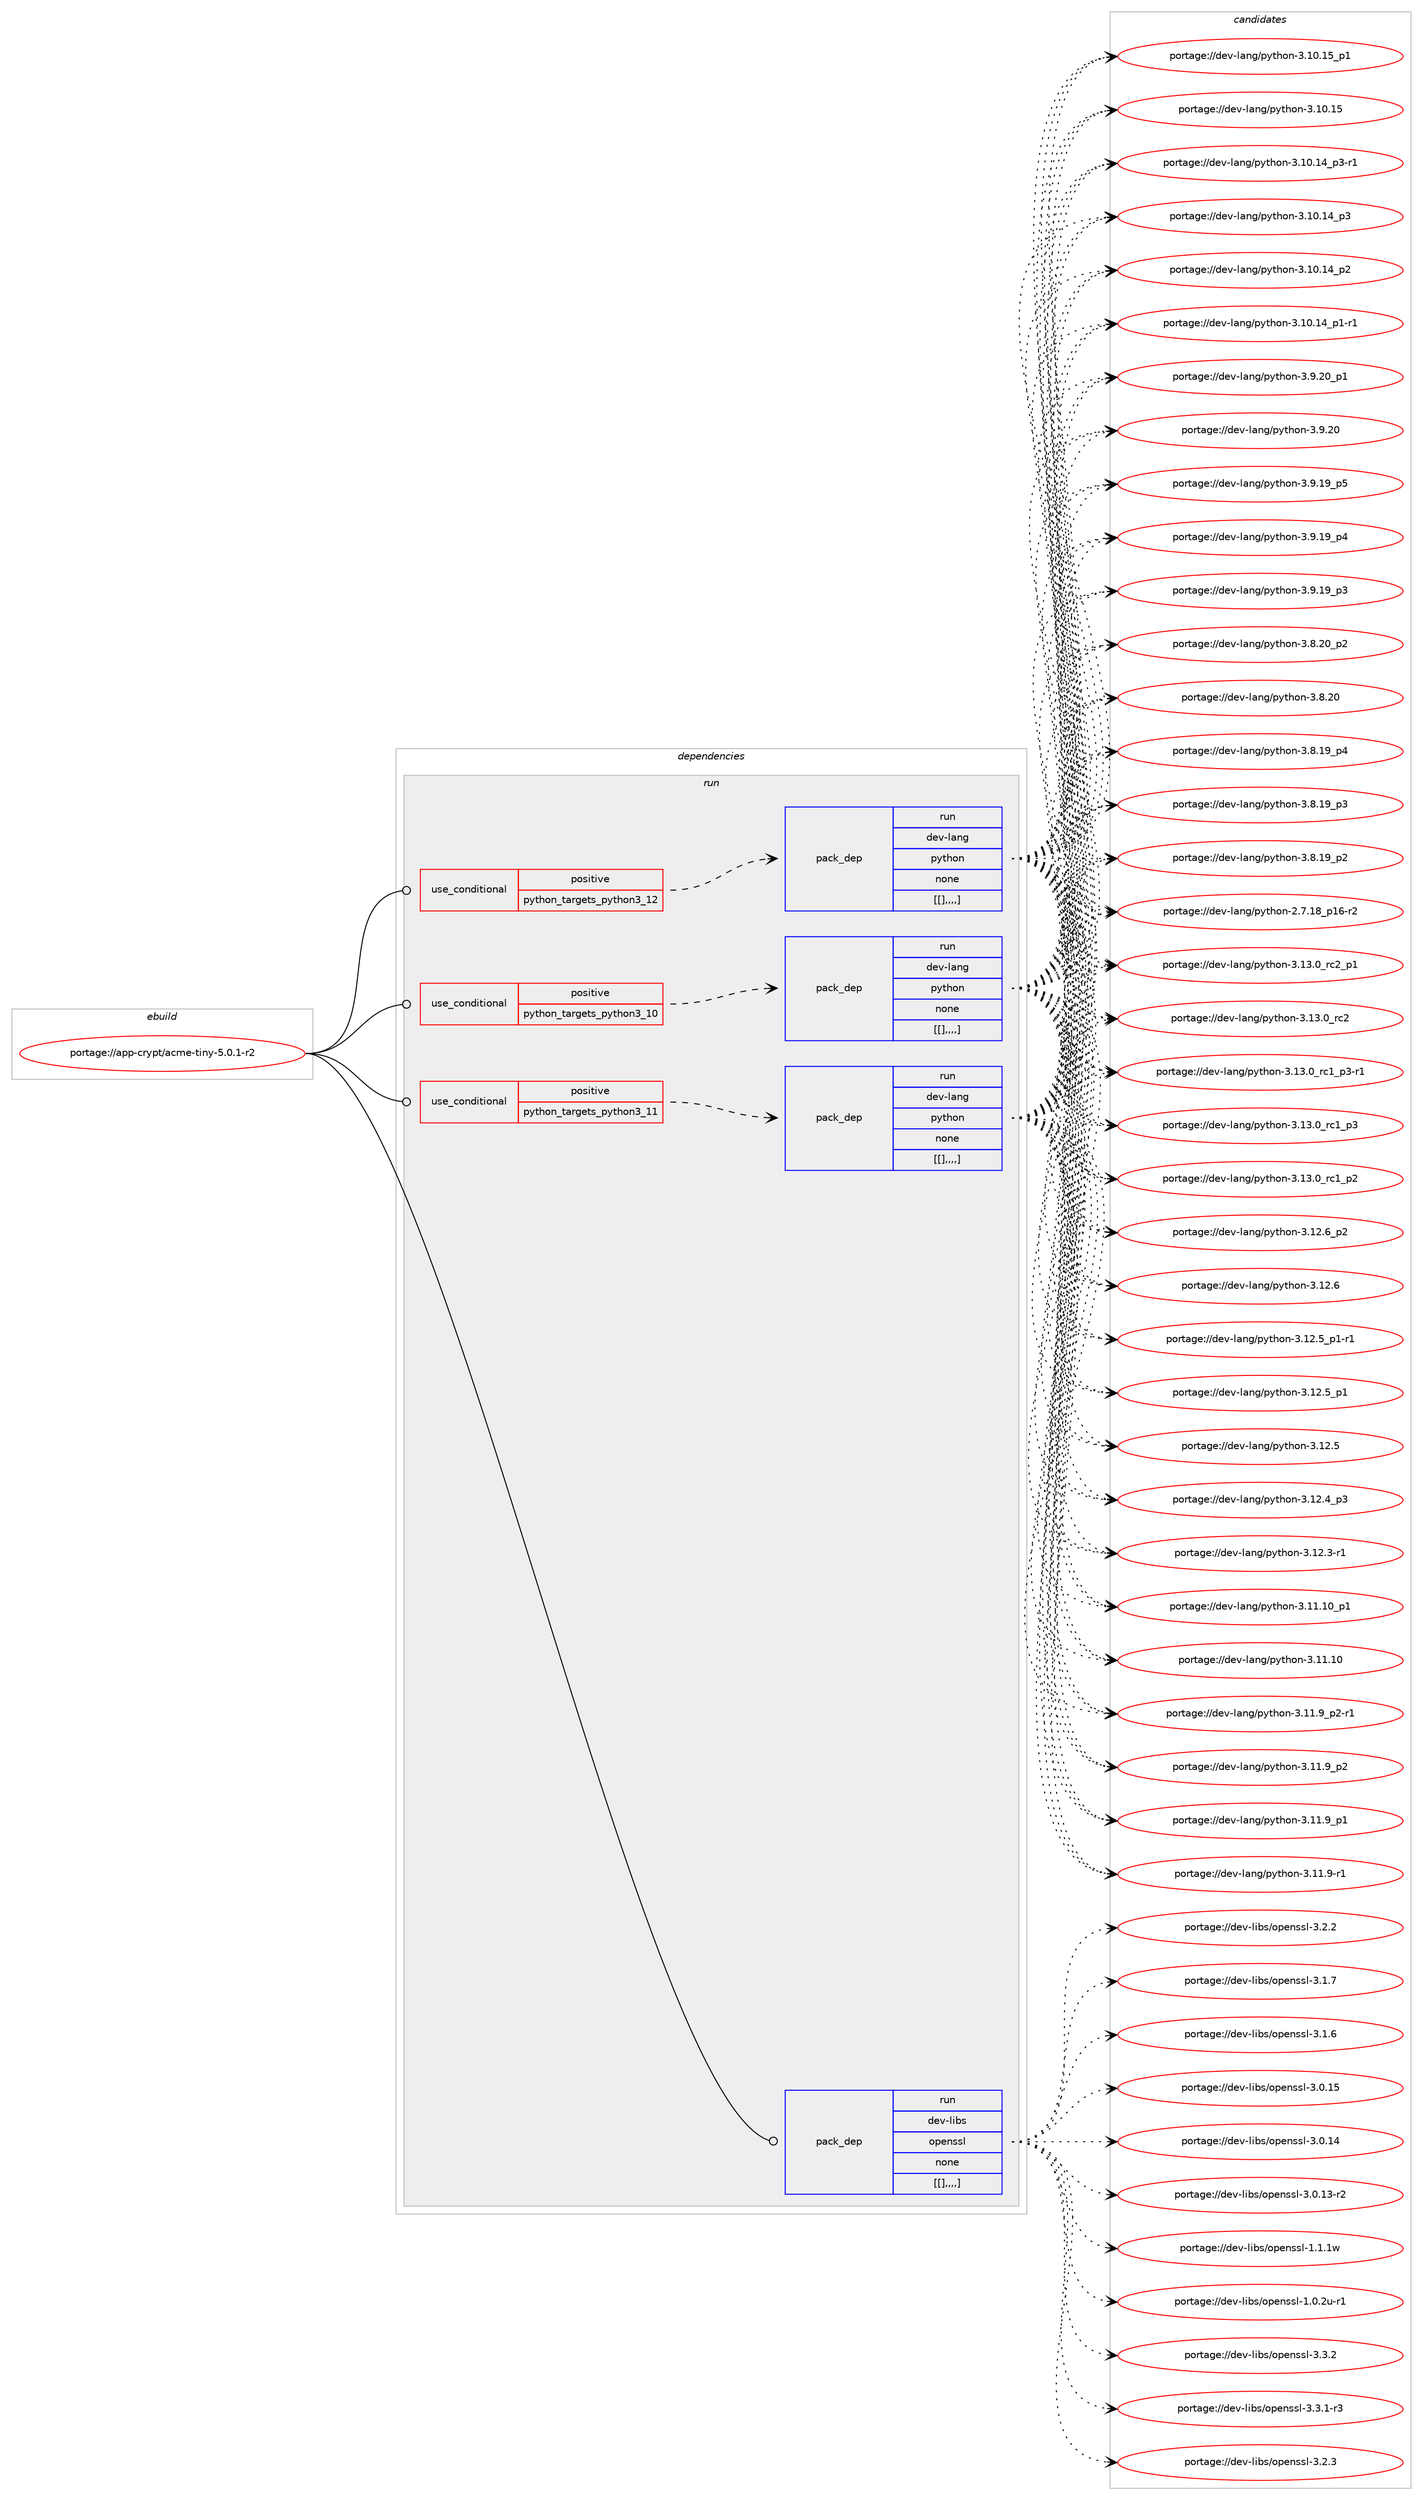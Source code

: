 digraph prolog {

# *************
# Graph options
# *************

newrank=true;
concentrate=true;
compound=true;
graph [rankdir=LR,fontname=Helvetica,fontsize=10,ranksep=1.5];#, ranksep=2.5, nodesep=0.2];
edge  [arrowhead=vee];
node  [fontname=Helvetica,fontsize=10];

# **********
# The ebuild
# **********

subgraph cluster_leftcol {
color=gray;
label=<<i>ebuild</i>>;
id [label="portage://app-crypt/acme-tiny-5.0.1-r2", color=red, width=4, href="../app-crypt/acme-tiny-5.0.1-r2.svg"];
}

# ****************
# The dependencies
# ****************

subgraph cluster_midcol {
color=gray;
label=<<i>dependencies</i>>;
subgraph cluster_compile {
fillcolor="#eeeeee";
style=filled;
label=<<i>compile</i>>;
}
subgraph cluster_compileandrun {
fillcolor="#eeeeee";
style=filled;
label=<<i>compile and run</i>>;
}
subgraph cluster_run {
fillcolor="#eeeeee";
style=filled;
label=<<i>run</i>>;
subgraph cond3496 {
dependency12752 [label=<<TABLE BORDER="0" CELLBORDER="1" CELLSPACING="0" CELLPADDING="4"><TR><TD ROWSPAN="3" CELLPADDING="10">use_conditional</TD></TR><TR><TD>positive</TD></TR><TR><TD>python_targets_python3_10</TD></TR></TABLE>>, shape=none, color=red];
subgraph pack9188 {
dependency12753 [label=<<TABLE BORDER="0" CELLBORDER="1" CELLSPACING="0" CELLPADDING="4" WIDTH="220"><TR><TD ROWSPAN="6" CELLPADDING="30">pack_dep</TD></TR><TR><TD WIDTH="110">run</TD></TR><TR><TD>dev-lang</TD></TR><TR><TD>python</TD></TR><TR><TD>none</TD></TR><TR><TD>[[],,,,]</TD></TR></TABLE>>, shape=none, color=blue];
}
dependency12752:e -> dependency12753:w [weight=20,style="dashed",arrowhead="vee"];
}
id:e -> dependency12752:w [weight=20,style="solid",arrowhead="odot"];
subgraph cond3497 {
dependency12754 [label=<<TABLE BORDER="0" CELLBORDER="1" CELLSPACING="0" CELLPADDING="4"><TR><TD ROWSPAN="3" CELLPADDING="10">use_conditional</TD></TR><TR><TD>positive</TD></TR><TR><TD>python_targets_python3_11</TD></TR></TABLE>>, shape=none, color=red];
subgraph pack9189 {
dependency12755 [label=<<TABLE BORDER="0" CELLBORDER="1" CELLSPACING="0" CELLPADDING="4" WIDTH="220"><TR><TD ROWSPAN="6" CELLPADDING="30">pack_dep</TD></TR><TR><TD WIDTH="110">run</TD></TR><TR><TD>dev-lang</TD></TR><TR><TD>python</TD></TR><TR><TD>none</TD></TR><TR><TD>[[],,,,]</TD></TR></TABLE>>, shape=none, color=blue];
}
dependency12754:e -> dependency12755:w [weight=20,style="dashed",arrowhead="vee"];
}
id:e -> dependency12754:w [weight=20,style="solid",arrowhead="odot"];
subgraph cond3498 {
dependency12756 [label=<<TABLE BORDER="0" CELLBORDER="1" CELLSPACING="0" CELLPADDING="4"><TR><TD ROWSPAN="3" CELLPADDING="10">use_conditional</TD></TR><TR><TD>positive</TD></TR><TR><TD>python_targets_python3_12</TD></TR></TABLE>>, shape=none, color=red];
subgraph pack9190 {
dependency12757 [label=<<TABLE BORDER="0" CELLBORDER="1" CELLSPACING="0" CELLPADDING="4" WIDTH="220"><TR><TD ROWSPAN="6" CELLPADDING="30">pack_dep</TD></TR><TR><TD WIDTH="110">run</TD></TR><TR><TD>dev-lang</TD></TR><TR><TD>python</TD></TR><TR><TD>none</TD></TR><TR><TD>[[],,,,]</TD></TR></TABLE>>, shape=none, color=blue];
}
dependency12756:e -> dependency12757:w [weight=20,style="dashed",arrowhead="vee"];
}
id:e -> dependency12756:w [weight=20,style="solid",arrowhead="odot"];
subgraph pack9191 {
dependency12758 [label=<<TABLE BORDER="0" CELLBORDER="1" CELLSPACING="0" CELLPADDING="4" WIDTH="220"><TR><TD ROWSPAN="6" CELLPADDING="30">pack_dep</TD></TR><TR><TD WIDTH="110">run</TD></TR><TR><TD>dev-libs</TD></TR><TR><TD>openssl</TD></TR><TR><TD>none</TD></TR><TR><TD>[[],,,,]</TD></TR></TABLE>>, shape=none, color=blue];
}
id:e -> dependency12758:w [weight=20,style="solid",arrowhead="odot"];
}
}

# **************
# The candidates
# **************

subgraph cluster_choices {
rank=same;
color=gray;
label=<<i>candidates</i>>;

subgraph choice9188 {
color=black;
nodesep=1;
choice100101118451089711010347112121116104111110455146495146489511499509511249 [label="portage://dev-lang/python-3.13.0_rc2_p1", color=red, width=4,href="../dev-lang/python-3.13.0_rc2_p1.svg"];
choice10010111845108971101034711212111610411111045514649514648951149950 [label="portage://dev-lang/python-3.13.0_rc2", color=red, width=4,href="../dev-lang/python-3.13.0_rc2.svg"];
choice1001011184510897110103471121211161041111104551464951464895114994995112514511449 [label="portage://dev-lang/python-3.13.0_rc1_p3-r1", color=red, width=4,href="../dev-lang/python-3.13.0_rc1_p3-r1.svg"];
choice100101118451089711010347112121116104111110455146495146489511499499511251 [label="portage://dev-lang/python-3.13.0_rc1_p3", color=red, width=4,href="../dev-lang/python-3.13.0_rc1_p3.svg"];
choice100101118451089711010347112121116104111110455146495146489511499499511250 [label="portage://dev-lang/python-3.13.0_rc1_p2", color=red, width=4,href="../dev-lang/python-3.13.0_rc1_p2.svg"];
choice100101118451089711010347112121116104111110455146495046549511250 [label="portage://dev-lang/python-3.12.6_p2", color=red, width=4,href="../dev-lang/python-3.12.6_p2.svg"];
choice10010111845108971101034711212111610411111045514649504654 [label="portage://dev-lang/python-3.12.6", color=red, width=4,href="../dev-lang/python-3.12.6.svg"];
choice1001011184510897110103471121211161041111104551464950465395112494511449 [label="portage://dev-lang/python-3.12.5_p1-r1", color=red, width=4,href="../dev-lang/python-3.12.5_p1-r1.svg"];
choice100101118451089711010347112121116104111110455146495046539511249 [label="portage://dev-lang/python-3.12.5_p1", color=red, width=4,href="../dev-lang/python-3.12.5_p1.svg"];
choice10010111845108971101034711212111610411111045514649504653 [label="portage://dev-lang/python-3.12.5", color=red, width=4,href="../dev-lang/python-3.12.5.svg"];
choice100101118451089711010347112121116104111110455146495046529511251 [label="portage://dev-lang/python-3.12.4_p3", color=red, width=4,href="../dev-lang/python-3.12.4_p3.svg"];
choice100101118451089711010347112121116104111110455146495046514511449 [label="portage://dev-lang/python-3.12.3-r1", color=red, width=4,href="../dev-lang/python-3.12.3-r1.svg"];
choice10010111845108971101034711212111610411111045514649494649489511249 [label="portage://dev-lang/python-3.11.10_p1", color=red, width=4,href="../dev-lang/python-3.11.10_p1.svg"];
choice1001011184510897110103471121211161041111104551464949464948 [label="portage://dev-lang/python-3.11.10", color=red, width=4,href="../dev-lang/python-3.11.10.svg"];
choice1001011184510897110103471121211161041111104551464949465795112504511449 [label="portage://dev-lang/python-3.11.9_p2-r1", color=red, width=4,href="../dev-lang/python-3.11.9_p2-r1.svg"];
choice100101118451089711010347112121116104111110455146494946579511250 [label="portage://dev-lang/python-3.11.9_p2", color=red, width=4,href="../dev-lang/python-3.11.9_p2.svg"];
choice100101118451089711010347112121116104111110455146494946579511249 [label="portage://dev-lang/python-3.11.9_p1", color=red, width=4,href="../dev-lang/python-3.11.9_p1.svg"];
choice100101118451089711010347112121116104111110455146494946574511449 [label="portage://dev-lang/python-3.11.9-r1", color=red, width=4,href="../dev-lang/python-3.11.9-r1.svg"];
choice10010111845108971101034711212111610411111045514649484649539511249 [label="portage://dev-lang/python-3.10.15_p1", color=red, width=4,href="../dev-lang/python-3.10.15_p1.svg"];
choice1001011184510897110103471121211161041111104551464948464953 [label="portage://dev-lang/python-3.10.15", color=red, width=4,href="../dev-lang/python-3.10.15.svg"];
choice100101118451089711010347112121116104111110455146494846495295112514511449 [label="portage://dev-lang/python-3.10.14_p3-r1", color=red, width=4,href="../dev-lang/python-3.10.14_p3-r1.svg"];
choice10010111845108971101034711212111610411111045514649484649529511251 [label="portage://dev-lang/python-3.10.14_p3", color=red, width=4,href="../dev-lang/python-3.10.14_p3.svg"];
choice10010111845108971101034711212111610411111045514649484649529511250 [label="portage://dev-lang/python-3.10.14_p2", color=red, width=4,href="../dev-lang/python-3.10.14_p2.svg"];
choice100101118451089711010347112121116104111110455146494846495295112494511449 [label="portage://dev-lang/python-3.10.14_p1-r1", color=red, width=4,href="../dev-lang/python-3.10.14_p1-r1.svg"];
choice100101118451089711010347112121116104111110455146574650489511249 [label="portage://dev-lang/python-3.9.20_p1", color=red, width=4,href="../dev-lang/python-3.9.20_p1.svg"];
choice10010111845108971101034711212111610411111045514657465048 [label="portage://dev-lang/python-3.9.20", color=red, width=4,href="../dev-lang/python-3.9.20.svg"];
choice100101118451089711010347112121116104111110455146574649579511253 [label="portage://dev-lang/python-3.9.19_p5", color=red, width=4,href="../dev-lang/python-3.9.19_p5.svg"];
choice100101118451089711010347112121116104111110455146574649579511252 [label="portage://dev-lang/python-3.9.19_p4", color=red, width=4,href="../dev-lang/python-3.9.19_p4.svg"];
choice100101118451089711010347112121116104111110455146574649579511251 [label="portage://dev-lang/python-3.9.19_p3", color=red, width=4,href="../dev-lang/python-3.9.19_p3.svg"];
choice100101118451089711010347112121116104111110455146564650489511250 [label="portage://dev-lang/python-3.8.20_p2", color=red, width=4,href="../dev-lang/python-3.8.20_p2.svg"];
choice10010111845108971101034711212111610411111045514656465048 [label="portage://dev-lang/python-3.8.20", color=red, width=4,href="../dev-lang/python-3.8.20.svg"];
choice100101118451089711010347112121116104111110455146564649579511252 [label="portage://dev-lang/python-3.8.19_p4", color=red, width=4,href="../dev-lang/python-3.8.19_p4.svg"];
choice100101118451089711010347112121116104111110455146564649579511251 [label="portage://dev-lang/python-3.8.19_p3", color=red, width=4,href="../dev-lang/python-3.8.19_p3.svg"];
choice100101118451089711010347112121116104111110455146564649579511250 [label="portage://dev-lang/python-3.8.19_p2", color=red, width=4,href="../dev-lang/python-3.8.19_p2.svg"];
choice100101118451089711010347112121116104111110455046554649569511249544511450 [label="portage://dev-lang/python-2.7.18_p16-r2", color=red, width=4,href="../dev-lang/python-2.7.18_p16-r2.svg"];
dependency12753:e -> choice100101118451089711010347112121116104111110455146495146489511499509511249:w [style=dotted,weight="100"];
dependency12753:e -> choice10010111845108971101034711212111610411111045514649514648951149950:w [style=dotted,weight="100"];
dependency12753:e -> choice1001011184510897110103471121211161041111104551464951464895114994995112514511449:w [style=dotted,weight="100"];
dependency12753:e -> choice100101118451089711010347112121116104111110455146495146489511499499511251:w [style=dotted,weight="100"];
dependency12753:e -> choice100101118451089711010347112121116104111110455146495146489511499499511250:w [style=dotted,weight="100"];
dependency12753:e -> choice100101118451089711010347112121116104111110455146495046549511250:w [style=dotted,weight="100"];
dependency12753:e -> choice10010111845108971101034711212111610411111045514649504654:w [style=dotted,weight="100"];
dependency12753:e -> choice1001011184510897110103471121211161041111104551464950465395112494511449:w [style=dotted,weight="100"];
dependency12753:e -> choice100101118451089711010347112121116104111110455146495046539511249:w [style=dotted,weight="100"];
dependency12753:e -> choice10010111845108971101034711212111610411111045514649504653:w [style=dotted,weight="100"];
dependency12753:e -> choice100101118451089711010347112121116104111110455146495046529511251:w [style=dotted,weight="100"];
dependency12753:e -> choice100101118451089711010347112121116104111110455146495046514511449:w [style=dotted,weight="100"];
dependency12753:e -> choice10010111845108971101034711212111610411111045514649494649489511249:w [style=dotted,weight="100"];
dependency12753:e -> choice1001011184510897110103471121211161041111104551464949464948:w [style=dotted,weight="100"];
dependency12753:e -> choice1001011184510897110103471121211161041111104551464949465795112504511449:w [style=dotted,weight="100"];
dependency12753:e -> choice100101118451089711010347112121116104111110455146494946579511250:w [style=dotted,weight="100"];
dependency12753:e -> choice100101118451089711010347112121116104111110455146494946579511249:w [style=dotted,weight="100"];
dependency12753:e -> choice100101118451089711010347112121116104111110455146494946574511449:w [style=dotted,weight="100"];
dependency12753:e -> choice10010111845108971101034711212111610411111045514649484649539511249:w [style=dotted,weight="100"];
dependency12753:e -> choice1001011184510897110103471121211161041111104551464948464953:w [style=dotted,weight="100"];
dependency12753:e -> choice100101118451089711010347112121116104111110455146494846495295112514511449:w [style=dotted,weight="100"];
dependency12753:e -> choice10010111845108971101034711212111610411111045514649484649529511251:w [style=dotted,weight="100"];
dependency12753:e -> choice10010111845108971101034711212111610411111045514649484649529511250:w [style=dotted,weight="100"];
dependency12753:e -> choice100101118451089711010347112121116104111110455146494846495295112494511449:w [style=dotted,weight="100"];
dependency12753:e -> choice100101118451089711010347112121116104111110455146574650489511249:w [style=dotted,weight="100"];
dependency12753:e -> choice10010111845108971101034711212111610411111045514657465048:w [style=dotted,weight="100"];
dependency12753:e -> choice100101118451089711010347112121116104111110455146574649579511253:w [style=dotted,weight="100"];
dependency12753:e -> choice100101118451089711010347112121116104111110455146574649579511252:w [style=dotted,weight="100"];
dependency12753:e -> choice100101118451089711010347112121116104111110455146574649579511251:w [style=dotted,weight="100"];
dependency12753:e -> choice100101118451089711010347112121116104111110455146564650489511250:w [style=dotted,weight="100"];
dependency12753:e -> choice10010111845108971101034711212111610411111045514656465048:w [style=dotted,weight="100"];
dependency12753:e -> choice100101118451089711010347112121116104111110455146564649579511252:w [style=dotted,weight="100"];
dependency12753:e -> choice100101118451089711010347112121116104111110455146564649579511251:w [style=dotted,weight="100"];
dependency12753:e -> choice100101118451089711010347112121116104111110455146564649579511250:w [style=dotted,weight="100"];
dependency12753:e -> choice100101118451089711010347112121116104111110455046554649569511249544511450:w [style=dotted,weight="100"];
}
subgraph choice9189 {
color=black;
nodesep=1;
choice100101118451089711010347112121116104111110455146495146489511499509511249 [label="portage://dev-lang/python-3.13.0_rc2_p1", color=red, width=4,href="../dev-lang/python-3.13.0_rc2_p1.svg"];
choice10010111845108971101034711212111610411111045514649514648951149950 [label="portage://dev-lang/python-3.13.0_rc2", color=red, width=4,href="../dev-lang/python-3.13.0_rc2.svg"];
choice1001011184510897110103471121211161041111104551464951464895114994995112514511449 [label="portage://dev-lang/python-3.13.0_rc1_p3-r1", color=red, width=4,href="../dev-lang/python-3.13.0_rc1_p3-r1.svg"];
choice100101118451089711010347112121116104111110455146495146489511499499511251 [label="portage://dev-lang/python-3.13.0_rc1_p3", color=red, width=4,href="../dev-lang/python-3.13.0_rc1_p3.svg"];
choice100101118451089711010347112121116104111110455146495146489511499499511250 [label="portage://dev-lang/python-3.13.0_rc1_p2", color=red, width=4,href="../dev-lang/python-3.13.0_rc1_p2.svg"];
choice100101118451089711010347112121116104111110455146495046549511250 [label="portage://dev-lang/python-3.12.6_p2", color=red, width=4,href="../dev-lang/python-3.12.6_p2.svg"];
choice10010111845108971101034711212111610411111045514649504654 [label="portage://dev-lang/python-3.12.6", color=red, width=4,href="../dev-lang/python-3.12.6.svg"];
choice1001011184510897110103471121211161041111104551464950465395112494511449 [label="portage://dev-lang/python-3.12.5_p1-r1", color=red, width=4,href="../dev-lang/python-3.12.5_p1-r1.svg"];
choice100101118451089711010347112121116104111110455146495046539511249 [label="portage://dev-lang/python-3.12.5_p1", color=red, width=4,href="../dev-lang/python-3.12.5_p1.svg"];
choice10010111845108971101034711212111610411111045514649504653 [label="portage://dev-lang/python-3.12.5", color=red, width=4,href="../dev-lang/python-3.12.5.svg"];
choice100101118451089711010347112121116104111110455146495046529511251 [label="portage://dev-lang/python-3.12.4_p3", color=red, width=4,href="../dev-lang/python-3.12.4_p3.svg"];
choice100101118451089711010347112121116104111110455146495046514511449 [label="portage://dev-lang/python-3.12.3-r1", color=red, width=4,href="../dev-lang/python-3.12.3-r1.svg"];
choice10010111845108971101034711212111610411111045514649494649489511249 [label="portage://dev-lang/python-3.11.10_p1", color=red, width=4,href="../dev-lang/python-3.11.10_p1.svg"];
choice1001011184510897110103471121211161041111104551464949464948 [label="portage://dev-lang/python-3.11.10", color=red, width=4,href="../dev-lang/python-3.11.10.svg"];
choice1001011184510897110103471121211161041111104551464949465795112504511449 [label="portage://dev-lang/python-3.11.9_p2-r1", color=red, width=4,href="../dev-lang/python-3.11.9_p2-r1.svg"];
choice100101118451089711010347112121116104111110455146494946579511250 [label="portage://dev-lang/python-3.11.9_p2", color=red, width=4,href="../dev-lang/python-3.11.9_p2.svg"];
choice100101118451089711010347112121116104111110455146494946579511249 [label="portage://dev-lang/python-3.11.9_p1", color=red, width=4,href="../dev-lang/python-3.11.9_p1.svg"];
choice100101118451089711010347112121116104111110455146494946574511449 [label="portage://dev-lang/python-3.11.9-r1", color=red, width=4,href="../dev-lang/python-3.11.9-r1.svg"];
choice10010111845108971101034711212111610411111045514649484649539511249 [label="portage://dev-lang/python-3.10.15_p1", color=red, width=4,href="../dev-lang/python-3.10.15_p1.svg"];
choice1001011184510897110103471121211161041111104551464948464953 [label="portage://dev-lang/python-3.10.15", color=red, width=4,href="../dev-lang/python-3.10.15.svg"];
choice100101118451089711010347112121116104111110455146494846495295112514511449 [label="portage://dev-lang/python-3.10.14_p3-r1", color=red, width=4,href="../dev-lang/python-3.10.14_p3-r1.svg"];
choice10010111845108971101034711212111610411111045514649484649529511251 [label="portage://dev-lang/python-3.10.14_p3", color=red, width=4,href="../dev-lang/python-3.10.14_p3.svg"];
choice10010111845108971101034711212111610411111045514649484649529511250 [label="portage://dev-lang/python-3.10.14_p2", color=red, width=4,href="../dev-lang/python-3.10.14_p2.svg"];
choice100101118451089711010347112121116104111110455146494846495295112494511449 [label="portage://dev-lang/python-3.10.14_p1-r1", color=red, width=4,href="../dev-lang/python-3.10.14_p1-r1.svg"];
choice100101118451089711010347112121116104111110455146574650489511249 [label="portage://dev-lang/python-3.9.20_p1", color=red, width=4,href="../dev-lang/python-3.9.20_p1.svg"];
choice10010111845108971101034711212111610411111045514657465048 [label="portage://dev-lang/python-3.9.20", color=red, width=4,href="../dev-lang/python-3.9.20.svg"];
choice100101118451089711010347112121116104111110455146574649579511253 [label="portage://dev-lang/python-3.9.19_p5", color=red, width=4,href="../dev-lang/python-3.9.19_p5.svg"];
choice100101118451089711010347112121116104111110455146574649579511252 [label="portage://dev-lang/python-3.9.19_p4", color=red, width=4,href="../dev-lang/python-3.9.19_p4.svg"];
choice100101118451089711010347112121116104111110455146574649579511251 [label="portage://dev-lang/python-3.9.19_p3", color=red, width=4,href="../dev-lang/python-3.9.19_p3.svg"];
choice100101118451089711010347112121116104111110455146564650489511250 [label="portage://dev-lang/python-3.8.20_p2", color=red, width=4,href="../dev-lang/python-3.8.20_p2.svg"];
choice10010111845108971101034711212111610411111045514656465048 [label="portage://dev-lang/python-3.8.20", color=red, width=4,href="../dev-lang/python-3.8.20.svg"];
choice100101118451089711010347112121116104111110455146564649579511252 [label="portage://dev-lang/python-3.8.19_p4", color=red, width=4,href="../dev-lang/python-3.8.19_p4.svg"];
choice100101118451089711010347112121116104111110455146564649579511251 [label="portage://dev-lang/python-3.8.19_p3", color=red, width=4,href="../dev-lang/python-3.8.19_p3.svg"];
choice100101118451089711010347112121116104111110455146564649579511250 [label="portage://dev-lang/python-3.8.19_p2", color=red, width=4,href="../dev-lang/python-3.8.19_p2.svg"];
choice100101118451089711010347112121116104111110455046554649569511249544511450 [label="portage://dev-lang/python-2.7.18_p16-r2", color=red, width=4,href="../dev-lang/python-2.7.18_p16-r2.svg"];
dependency12755:e -> choice100101118451089711010347112121116104111110455146495146489511499509511249:w [style=dotted,weight="100"];
dependency12755:e -> choice10010111845108971101034711212111610411111045514649514648951149950:w [style=dotted,weight="100"];
dependency12755:e -> choice1001011184510897110103471121211161041111104551464951464895114994995112514511449:w [style=dotted,weight="100"];
dependency12755:e -> choice100101118451089711010347112121116104111110455146495146489511499499511251:w [style=dotted,weight="100"];
dependency12755:e -> choice100101118451089711010347112121116104111110455146495146489511499499511250:w [style=dotted,weight="100"];
dependency12755:e -> choice100101118451089711010347112121116104111110455146495046549511250:w [style=dotted,weight="100"];
dependency12755:e -> choice10010111845108971101034711212111610411111045514649504654:w [style=dotted,weight="100"];
dependency12755:e -> choice1001011184510897110103471121211161041111104551464950465395112494511449:w [style=dotted,weight="100"];
dependency12755:e -> choice100101118451089711010347112121116104111110455146495046539511249:w [style=dotted,weight="100"];
dependency12755:e -> choice10010111845108971101034711212111610411111045514649504653:w [style=dotted,weight="100"];
dependency12755:e -> choice100101118451089711010347112121116104111110455146495046529511251:w [style=dotted,weight="100"];
dependency12755:e -> choice100101118451089711010347112121116104111110455146495046514511449:w [style=dotted,weight="100"];
dependency12755:e -> choice10010111845108971101034711212111610411111045514649494649489511249:w [style=dotted,weight="100"];
dependency12755:e -> choice1001011184510897110103471121211161041111104551464949464948:w [style=dotted,weight="100"];
dependency12755:e -> choice1001011184510897110103471121211161041111104551464949465795112504511449:w [style=dotted,weight="100"];
dependency12755:e -> choice100101118451089711010347112121116104111110455146494946579511250:w [style=dotted,weight="100"];
dependency12755:e -> choice100101118451089711010347112121116104111110455146494946579511249:w [style=dotted,weight="100"];
dependency12755:e -> choice100101118451089711010347112121116104111110455146494946574511449:w [style=dotted,weight="100"];
dependency12755:e -> choice10010111845108971101034711212111610411111045514649484649539511249:w [style=dotted,weight="100"];
dependency12755:e -> choice1001011184510897110103471121211161041111104551464948464953:w [style=dotted,weight="100"];
dependency12755:e -> choice100101118451089711010347112121116104111110455146494846495295112514511449:w [style=dotted,weight="100"];
dependency12755:e -> choice10010111845108971101034711212111610411111045514649484649529511251:w [style=dotted,weight="100"];
dependency12755:e -> choice10010111845108971101034711212111610411111045514649484649529511250:w [style=dotted,weight="100"];
dependency12755:e -> choice100101118451089711010347112121116104111110455146494846495295112494511449:w [style=dotted,weight="100"];
dependency12755:e -> choice100101118451089711010347112121116104111110455146574650489511249:w [style=dotted,weight="100"];
dependency12755:e -> choice10010111845108971101034711212111610411111045514657465048:w [style=dotted,weight="100"];
dependency12755:e -> choice100101118451089711010347112121116104111110455146574649579511253:w [style=dotted,weight="100"];
dependency12755:e -> choice100101118451089711010347112121116104111110455146574649579511252:w [style=dotted,weight="100"];
dependency12755:e -> choice100101118451089711010347112121116104111110455146574649579511251:w [style=dotted,weight="100"];
dependency12755:e -> choice100101118451089711010347112121116104111110455146564650489511250:w [style=dotted,weight="100"];
dependency12755:e -> choice10010111845108971101034711212111610411111045514656465048:w [style=dotted,weight="100"];
dependency12755:e -> choice100101118451089711010347112121116104111110455146564649579511252:w [style=dotted,weight="100"];
dependency12755:e -> choice100101118451089711010347112121116104111110455146564649579511251:w [style=dotted,weight="100"];
dependency12755:e -> choice100101118451089711010347112121116104111110455146564649579511250:w [style=dotted,weight="100"];
dependency12755:e -> choice100101118451089711010347112121116104111110455046554649569511249544511450:w [style=dotted,weight="100"];
}
subgraph choice9190 {
color=black;
nodesep=1;
choice100101118451089711010347112121116104111110455146495146489511499509511249 [label="portage://dev-lang/python-3.13.0_rc2_p1", color=red, width=4,href="../dev-lang/python-3.13.0_rc2_p1.svg"];
choice10010111845108971101034711212111610411111045514649514648951149950 [label="portage://dev-lang/python-3.13.0_rc2", color=red, width=4,href="../dev-lang/python-3.13.0_rc2.svg"];
choice1001011184510897110103471121211161041111104551464951464895114994995112514511449 [label="portage://dev-lang/python-3.13.0_rc1_p3-r1", color=red, width=4,href="../dev-lang/python-3.13.0_rc1_p3-r1.svg"];
choice100101118451089711010347112121116104111110455146495146489511499499511251 [label="portage://dev-lang/python-3.13.0_rc1_p3", color=red, width=4,href="../dev-lang/python-3.13.0_rc1_p3.svg"];
choice100101118451089711010347112121116104111110455146495146489511499499511250 [label="portage://dev-lang/python-3.13.0_rc1_p2", color=red, width=4,href="../dev-lang/python-3.13.0_rc1_p2.svg"];
choice100101118451089711010347112121116104111110455146495046549511250 [label="portage://dev-lang/python-3.12.6_p2", color=red, width=4,href="../dev-lang/python-3.12.6_p2.svg"];
choice10010111845108971101034711212111610411111045514649504654 [label="portage://dev-lang/python-3.12.6", color=red, width=4,href="../dev-lang/python-3.12.6.svg"];
choice1001011184510897110103471121211161041111104551464950465395112494511449 [label="portage://dev-lang/python-3.12.5_p1-r1", color=red, width=4,href="../dev-lang/python-3.12.5_p1-r1.svg"];
choice100101118451089711010347112121116104111110455146495046539511249 [label="portage://dev-lang/python-3.12.5_p1", color=red, width=4,href="../dev-lang/python-3.12.5_p1.svg"];
choice10010111845108971101034711212111610411111045514649504653 [label="portage://dev-lang/python-3.12.5", color=red, width=4,href="../dev-lang/python-3.12.5.svg"];
choice100101118451089711010347112121116104111110455146495046529511251 [label="portage://dev-lang/python-3.12.4_p3", color=red, width=4,href="../dev-lang/python-3.12.4_p3.svg"];
choice100101118451089711010347112121116104111110455146495046514511449 [label="portage://dev-lang/python-3.12.3-r1", color=red, width=4,href="../dev-lang/python-3.12.3-r1.svg"];
choice10010111845108971101034711212111610411111045514649494649489511249 [label="portage://dev-lang/python-3.11.10_p1", color=red, width=4,href="../dev-lang/python-3.11.10_p1.svg"];
choice1001011184510897110103471121211161041111104551464949464948 [label="portage://dev-lang/python-3.11.10", color=red, width=4,href="../dev-lang/python-3.11.10.svg"];
choice1001011184510897110103471121211161041111104551464949465795112504511449 [label="portage://dev-lang/python-3.11.9_p2-r1", color=red, width=4,href="../dev-lang/python-3.11.9_p2-r1.svg"];
choice100101118451089711010347112121116104111110455146494946579511250 [label="portage://dev-lang/python-3.11.9_p2", color=red, width=4,href="../dev-lang/python-3.11.9_p2.svg"];
choice100101118451089711010347112121116104111110455146494946579511249 [label="portage://dev-lang/python-3.11.9_p1", color=red, width=4,href="../dev-lang/python-3.11.9_p1.svg"];
choice100101118451089711010347112121116104111110455146494946574511449 [label="portage://dev-lang/python-3.11.9-r1", color=red, width=4,href="../dev-lang/python-3.11.9-r1.svg"];
choice10010111845108971101034711212111610411111045514649484649539511249 [label="portage://dev-lang/python-3.10.15_p1", color=red, width=4,href="../dev-lang/python-3.10.15_p1.svg"];
choice1001011184510897110103471121211161041111104551464948464953 [label="portage://dev-lang/python-3.10.15", color=red, width=4,href="../dev-lang/python-3.10.15.svg"];
choice100101118451089711010347112121116104111110455146494846495295112514511449 [label="portage://dev-lang/python-3.10.14_p3-r1", color=red, width=4,href="../dev-lang/python-3.10.14_p3-r1.svg"];
choice10010111845108971101034711212111610411111045514649484649529511251 [label="portage://dev-lang/python-3.10.14_p3", color=red, width=4,href="../dev-lang/python-3.10.14_p3.svg"];
choice10010111845108971101034711212111610411111045514649484649529511250 [label="portage://dev-lang/python-3.10.14_p2", color=red, width=4,href="../dev-lang/python-3.10.14_p2.svg"];
choice100101118451089711010347112121116104111110455146494846495295112494511449 [label="portage://dev-lang/python-3.10.14_p1-r1", color=red, width=4,href="../dev-lang/python-3.10.14_p1-r1.svg"];
choice100101118451089711010347112121116104111110455146574650489511249 [label="portage://dev-lang/python-3.9.20_p1", color=red, width=4,href="../dev-lang/python-3.9.20_p1.svg"];
choice10010111845108971101034711212111610411111045514657465048 [label="portage://dev-lang/python-3.9.20", color=red, width=4,href="../dev-lang/python-3.9.20.svg"];
choice100101118451089711010347112121116104111110455146574649579511253 [label="portage://dev-lang/python-3.9.19_p5", color=red, width=4,href="../dev-lang/python-3.9.19_p5.svg"];
choice100101118451089711010347112121116104111110455146574649579511252 [label="portage://dev-lang/python-3.9.19_p4", color=red, width=4,href="../dev-lang/python-3.9.19_p4.svg"];
choice100101118451089711010347112121116104111110455146574649579511251 [label="portage://dev-lang/python-3.9.19_p3", color=red, width=4,href="../dev-lang/python-3.9.19_p3.svg"];
choice100101118451089711010347112121116104111110455146564650489511250 [label="portage://dev-lang/python-3.8.20_p2", color=red, width=4,href="../dev-lang/python-3.8.20_p2.svg"];
choice10010111845108971101034711212111610411111045514656465048 [label="portage://dev-lang/python-3.8.20", color=red, width=4,href="../dev-lang/python-3.8.20.svg"];
choice100101118451089711010347112121116104111110455146564649579511252 [label="portage://dev-lang/python-3.8.19_p4", color=red, width=4,href="../dev-lang/python-3.8.19_p4.svg"];
choice100101118451089711010347112121116104111110455146564649579511251 [label="portage://dev-lang/python-3.8.19_p3", color=red, width=4,href="../dev-lang/python-3.8.19_p3.svg"];
choice100101118451089711010347112121116104111110455146564649579511250 [label="portage://dev-lang/python-3.8.19_p2", color=red, width=4,href="../dev-lang/python-3.8.19_p2.svg"];
choice100101118451089711010347112121116104111110455046554649569511249544511450 [label="portage://dev-lang/python-2.7.18_p16-r2", color=red, width=4,href="../dev-lang/python-2.7.18_p16-r2.svg"];
dependency12757:e -> choice100101118451089711010347112121116104111110455146495146489511499509511249:w [style=dotted,weight="100"];
dependency12757:e -> choice10010111845108971101034711212111610411111045514649514648951149950:w [style=dotted,weight="100"];
dependency12757:e -> choice1001011184510897110103471121211161041111104551464951464895114994995112514511449:w [style=dotted,weight="100"];
dependency12757:e -> choice100101118451089711010347112121116104111110455146495146489511499499511251:w [style=dotted,weight="100"];
dependency12757:e -> choice100101118451089711010347112121116104111110455146495146489511499499511250:w [style=dotted,weight="100"];
dependency12757:e -> choice100101118451089711010347112121116104111110455146495046549511250:w [style=dotted,weight="100"];
dependency12757:e -> choice10010111845108971101034711212111610411111045514649504654:w [style=dotted,weight="100"];
dependency12757:e -> choice1001011184510897110103471121211161041111104551464950465395112494511449:w [style=dotted,weight="100"];
dependency12757:e -> choice100101118451089711010347112121116104111110455146495046539511249:w [style=dotted,weight="100"];
dependency12757:e -> choice10010111845108971101034711212111610411111045514649504653:w [style=dotted,weight="100"];
dependency12757:e -> choice100101118451089711010347112121116104111110455146495046529511251:w [style=dotted,weight="100"];
dependency12757:e -> choice100101118451089711010347112121116104111110455146495046514511449:w [style=dotted,weight="100"];
dependency12757:e -> choice10010111845108971101034711212111610411111045514649494649489511249:w [style=dotted,weight="100"];
dependency12757:e -> choice1001011184510897110103471121211161041111104551464949464948:w [style=dotted,weight="100"];
dependency12757:e -> choice1001011184510897110103471121211161041111104551464949465795112504511449:w [style=dotted,weight="100"];
dependency12757:e -> choice100101118451089711010347112121116104111110455146494946579511250:w [style=dotted,weight="100"];
dependency12757:e -> choice100101118451089711010347112121116104111110455146494946579511249:w [style=dotted,weight="100"];
dependency12757:e -> choice100101118451089711010347112121116104111110455146494946574511449:w [style=dotted,weight="100"];
dependency12757:e -> choice10010111845108971101034711212111610411111045514649484649539511249:w [style=dotted,weight="100"];
dependency12757:e -> choice1001011184510897110103471121211161041111104551464948464953:w [style=dotted,weight="100"];
dependency12757:e -> choice100101118451089711010347112121116104111110455146494846495295112514511449:w [style=dotted,weight="100"];
dependency12757:e -> choice10010111845108971101034711212111610411111045514649484649529511251:w [style=dotted,weight="100"];
dependency12757:e -> choice10010111845108971101034711212111610411111045514649484649529511250:w [style=dotted,weight="100"];
dependency12757:e -> choice100101118451089711010347112121116104111110455146494846495295112494511449:w [style=dotted,weight="100"];
dependency12757:e -> choice100101118451089711010347112121116104111110455146574650489511249:w [style=dotted,weight="100"];
dependency12757:e -> choice10010111845108971101034711212111610411111045514657465048:w [style=dotted,weight="100"];
dependency12757:e -> choice100101118451089711010347112121116104111110455146574649579511253:w [style=dotted,weight="100"];
dependency12757:e -> choice100101118451089711010347112121116104111110455146574649579511252:w [style=dotted,weight="100"];
dependency12757:e -> choice100101118451089711010347112121116104111110455146574649579511251:w [style=dotted,weight="100"];
dependency12757:e -> choice100101118451089711010347112121116104111110455146564650489511250:w [style=dotted,weight="100"];
dependency12757:e -> choice10010111845108971101034711212111610411111045514656465048:w [style=dotted,weight="100"];
dependency12757:e -> choice100101118451089711010347112121116104111110455146564649579511252:w [style=dotted,weight="100"];
dependency12757:e -> choice100101118451089711010347112121116104111110455146564649579511251:w [style=dotted,weight="100"];
dependency12757:e -> choice100101118451089711010347112121116104111110455146564649579511250:w [style=dotted,weight="100"];
dependency12757:e -> choice100101118451089711010347112121116104111110455046554649569511249544511450:w [style=dotted,weight="100"];
}
subgraph choice9191 {
color=black;
nodesep=1;
choice100101118451081059811547111112101110115115108455146514650 [label="portage://dev-libs/openssl-3.3.2", color=red, width=4,href="../dev-libs/openssl-3.3.2.svg"];
choice1001011184510810598115471111121011101151151084551465146494511451 [label="portage://dev-libs/openssl-3.3.1-r3", color=red, width=4,href="../dev-libs/openssl-3.3.1-r3.svg"];
choice100101118451081059811547111112101110115115108455146504651 [label="portage://dev-libs/openssl-3.2.3", color=red, width=4,href="../dev-libs/openssl-3.2.3.svg"];
choice100101118451081059811547111112101110115115108455146504650 [label="portage://dev-libs/openssl-3.2.2", color=red, width=4,href="../dev-libs/openssl-3.2.2.svg"];
choice100101118451081059811547111112101110115115108455146494655 [label="portage://dev-libs/openssl-3.1.7", color=red, width=4,href="../dev-libs/openssl-3.1.7.svg"];
choice100101118451081059811547111112101110115115108455146494654 [label="portage://dev-libs/openssl-3.1.6", color=red, width=4,href="../dev-libs/openssl-3.1.6.svg"];
choice10010111845108105981154711111210111011511510845514648464953 [label="portage://dev-libs/openssl-3.0.15", color=red, width=4,href="../dev-libs/openssl-3.0.15.svg"];
choice10010111845108105981154711111210111011511510845514648464952 [label="portage://dev-libs/openssl-3.0.14", color=red, width=4,href="../dev-libs/openssl-3.0.14.svg"];
choice100101118451081059811547111112101110115115108455146484649514511450 [label="portage://dev-libs/openssl-3.0.13-r2", color=red, width=4,href="../dev-libs/openssl-3.0.13-r2.svg"];
choice100101118451081059811547111112101110115115108454946494649119 [label="portage://dev-libs/openssl-1.1.1w", color=red, width=4,href="../dev-libs/openssl-1.1.1w.svg"];
choice1001011184510810598115471111121011101151151084549464846501174511449 [label="portage://dev-libs/openssl-1.0.2u-r1", color=red, width=4,href="../dev-libs/openssl-1.0.2u-r1.svg"];
dependency12758:e -> choice100101118451081059811547111112101110115115108455146514650:w [style=dotted,weight="100"];
dependency12758:e -> choice1001011184510810598115471111121011101151151084551465146494511451:w [style=dotted,weight="100"];
dependency12758:e -> choice100101118451081059811547111112101110115115108455146504651:w [style=dotted,weight="100"];
dependency12758:e -> choice100101118451081059811547111112101110115115108455146504650:w [style=dotted,weight="100"];
dependency12758:e -> choice100101118451081059811547111112101110115115108455146494655:w [style=dotted,weight="100"];
dependency12758:e -> choice100101118451081059811547111112101110115115108455146494654:w [style=dotted,weight="100"];
dependency12758:e -> choice10010111845108105981154711111210111011511510845514648464953:w [style=dotted,weight="100"];
dependency12758:e -> choice10010111845108105981154711111210111011511510845514648464952:w [style=dotted,weight="100"];
dependency12758:e -> choice100101118451081059811547111112101110115115108455146484649514511450:w [style=dotted,weight="100"];
dependency12758:e -> choice100101118451081059811547111112101110115115108454946494649119:w [style=dotted,weight="100"];
dependency12758:e -> choice1001011184510810598115471111121011101151151084549464846501174511449:w [style=dotted,weight="100"];
}
}

}
